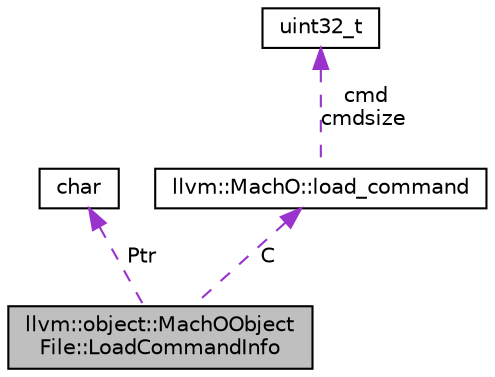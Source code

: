 digraph "llvm::object::MachOObjectFile::LoadCommandInfo"
{
 // LATEX_PDF_SIZE
  bgcolor="transparent";
  edge [fontname="Helvetica",fontsize="10",labelfontname="Helvetica",labelfontsize="10"];
  node [fontname="Helvetica",fontsize="10",shape="box"];
  Node1 [label="llvm::object::MachOObject\lFile::LoadCommandInfo",height=0.2,width=0.4,color="black", fillcolor="grey75", style="filled", fontcolor="black",tooltip=" "];
  Node2 -> Node1 [dir="back",color="darkorchid3",fontsize="10",style="dashed",label=" Ptr" ,fontname="Helvetica"];
  Node2 [label="char",height=0.2,width=0.4,color="black",URL="$classchar.html",tooltip=" "];
  Node3 -> Node1 [dir="back",color="darkorchid3",fontsize="10",style="dashed",label=" C" ,fontname="Helvetica"];
  Node3 [label="llvm::MachO::load_command",height=0.2,width=0.4,color="black",URL="$structllvm_1_1MachO_1_1load__command.html",tooltip=" "];
  Node4 -> Node3 [dir="back",color="darkorchid3",fontsize="10",style="dashed",label=" cmd\ncmdsize" ,fontname="Helvetica"];
  Node4 [label="uint32_t",height=0.2,width=0.4,color="black",URL="$classuint32__t.html",tooltip=" "];
}
